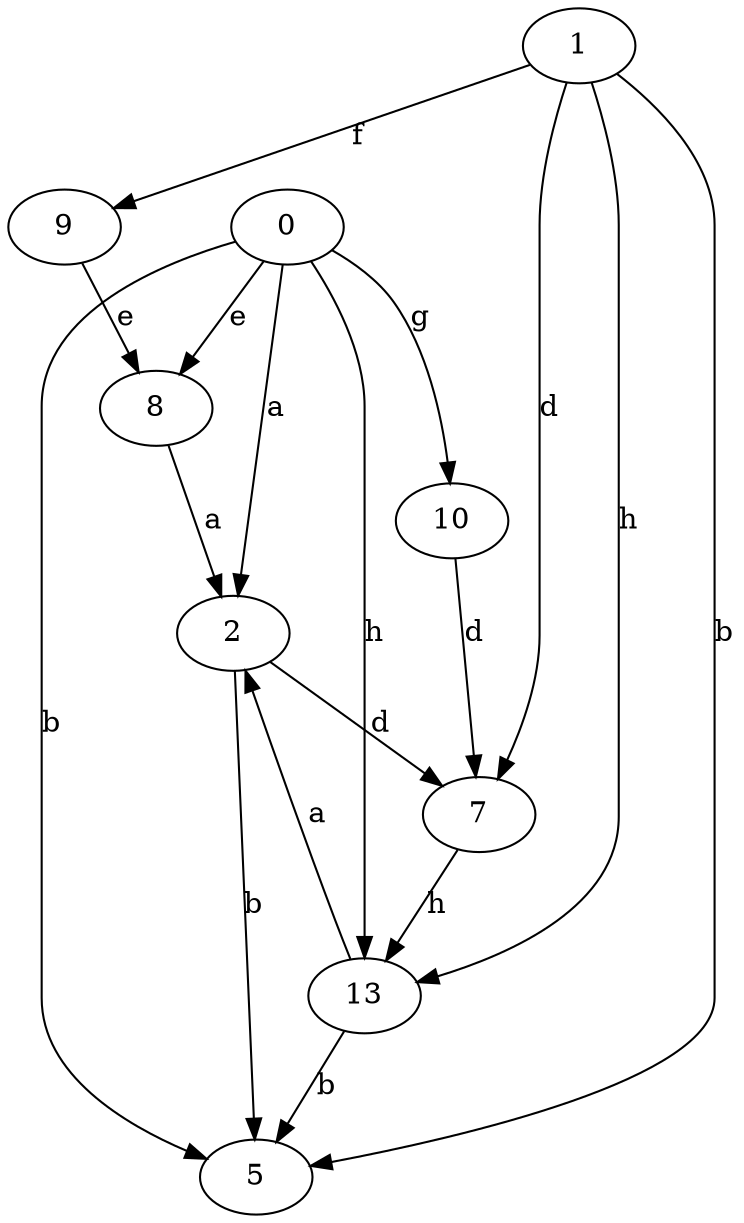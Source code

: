 strict digraph  {
2;
0;
5;
7;
8;
1;
9;
10;
13;
2 -> 5  [label=b];
2 -> 7  [label=d];
0 -> 2  [label=a];
0 -> 5  [label=b];
0 -> 8  [label=e];
0 -> 10  [label=g];
0 -> 13  [label=h];
7 -> 13  [label=h];
8 -> 2  [label=a];
1 -> 5  [label=b];
1 -> 7  [label=d];
1 -> 9  [label=f];
1 -> 13  [label=h];
9 -> 8  [label=e];
10 -> 7  [label=d];
13 -> 2  [label=a];
13 -> 5  [label=b];
}
